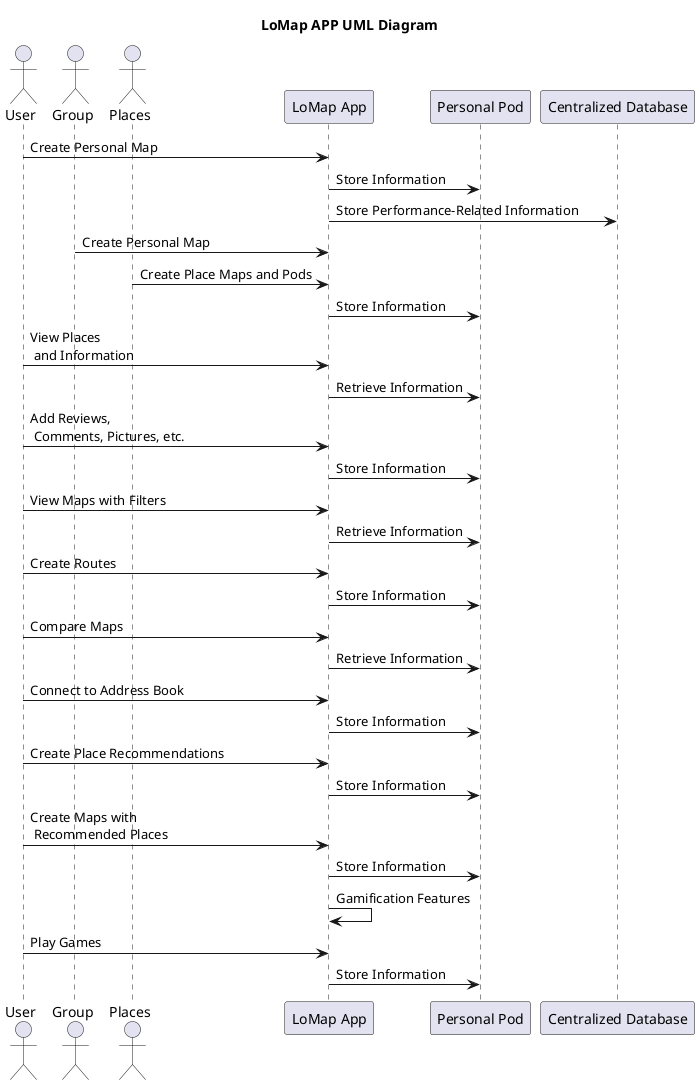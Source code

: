 @startuml
title LoMap APP UML Diagram
actor User 
actor Group
actor Places

participant "LoMap App" as LMA 
participant "Personal Pod" as PP 
participant "Centralized Database" as CDB 

User -> LMA : Create Personal Map 
LMA -> PP : Store Information 
LMA -> CDB : Store Performance-Related Information 

Group -> LMA : Create Personal Map 
Places-> LMA: Create Place Maps and Pods
LMA -> PP : Store Information

User -> LMA : View Places \n and Information 
LMA -> PP : Retrieve Information

User -> LMA : Add Reviews, \n Comments, Pictures, etc. 
LMA -> PP : Store Information 

User -> LMA : View Maps with Filters 
LMA -> PP : Retrieve Information 

User -> LMA : Create Routes 
LMA -> PP : Store Information 

User -> LMA : Compare Maps 
LMA -> PP : Retrieve Information 

User -> LMA : Connect to Address Book 
LMA -> PP : Store Information 

User -> LMA : Create Place Recommendations 
LMA -> PP : Store Information 

User -> LMA : Create Maps with \n Recommended Places 
LMA -> PP : Store Information 

LMA -> LMA : Gamification Features 
User -> LMA: Play Games
LMA -> PP : Store Information 

@endumml
